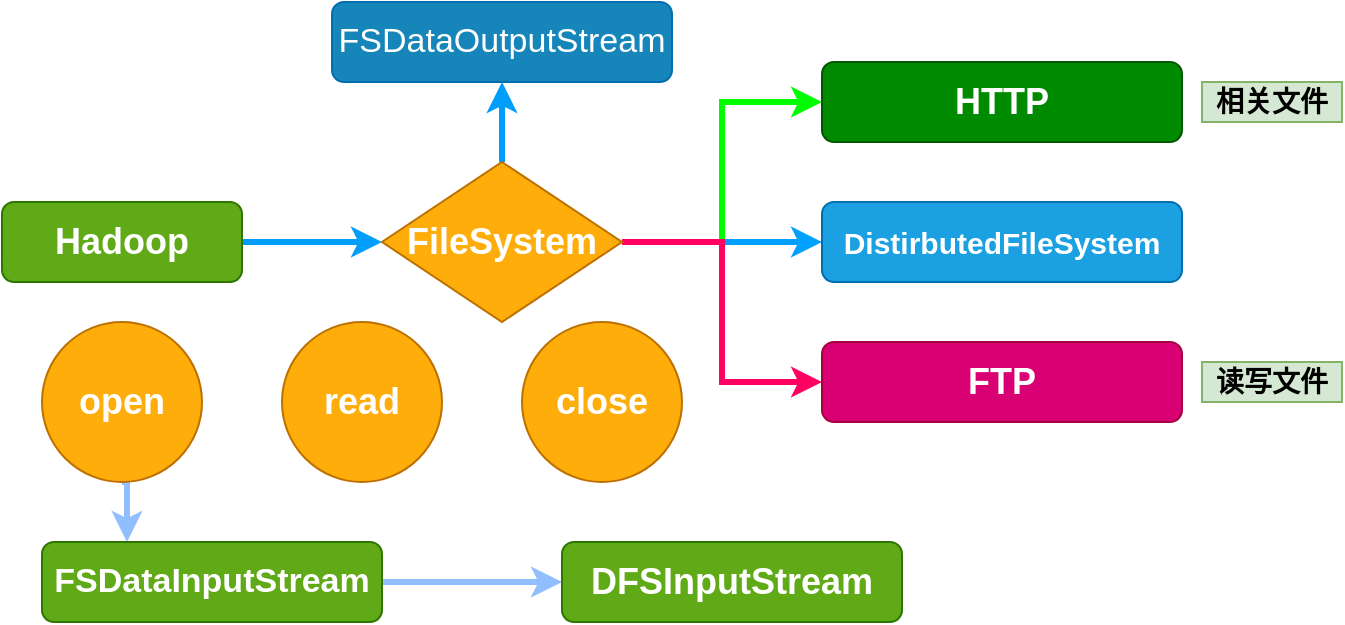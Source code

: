 <mxfile version="12.8.1" type="device"><diagram id="XdVa9MMNt-FT_B_4PNQE" name="第 1 页"><mxGraphModel dx="782" dy="499" grid="1" gridSize="10" guides="1" tooltips="1" connect="1" arrows="1" fold="1" page="1" pageScale="1" pageWidth="827" pageHeight="1169" math="0" shadow="0"><root><mxCell id="0"/><mxCell id="1" parent="0"/><mxCell id="CZNo2M5jV7-iqIgEYpgX-15" style="edgeStyle=orthogonalEdgeStyle;rounded=0;orthogonalLoop=1;jettySize=auto;html=1;exitX=1;exitY=0.5;exitDx=0;exitDy=0;entryX=0;entryY=0.5;entryDx=0;entryDy=0;strokeWidth=3;fillColor=#1ba1e2;strokeColor=#009DFA;fontStyle=1;fontSize=18;" edge="1" parent="1" source="CZNo2M5jV7-iqIgEYpgX-1" target="CZNo2M5jV7-iqIgEYpgX-2"><mxGeometry relative="1" as="geometry"/></mxCell><mxCell id="CZNo2M5jV7-iqIgEYpgX-1" value="Hadoop" style="rounded=1;whiteSpace=wrap;html=1;fillColor=#60a917;strokeColor=#2D7600;fontColor=#ffffff;fontStyle=1;fontSize=18;" vertex="1" parent="1"><mxGeometry y="100" width="120" height="40" as="geometry"/></mxCell><mxCell id="CZNo2M5jV7-iqIgEYpgX-16" style="edgeStyle=orthogonalEdgeStyle;rounded=0;orthogonalLoop=1;jettySize=auto;html=1;exitX=1;exitY=0.5;exitDx=0;exitDy=0;entryX=0;entryY=0.5;entryDx=0;entryDy=0;strokeWidth=3;fillColor=#008a00;strokeColor=#00FC00;fontStyle=1;fontSize=18;" edge="1" parent="1" source="CZNo2M5jV7-iqIgEYpgX-2" target="CZNo2M5jV7-iqIgEYpgX-3"><mxGeometry relative="1" as="geometry"/></mxCell><mxCell id="CZNo2M5jV7-iqIgEYpgX-17" style="edgeStyle=orthogonalEdgeStyle;rounded=0;orthogonalLoop=1;jettySize=auto;html=1;exitX=1;exitY=0.5;exitDx=0;exitDy=0;entryX=0;entryY=0.5;entryDx=0;entryDy=0;strokeWidth=3;fillColor=#1ba1e2;strokeColor=#00A0FF;fontStyle=1;fontSize=18;" edge="1" parent="1" source="CZNo2M5jV7-iqIgEYpgX-2" target="CZNo2M5jV7-iqIgEYpgX-4"><mxGeometry relative="1" as="geometry"/></mxCell><mxCell id="CZNo2M5jV7-iqIgEYpgX-18" style="edgeStyle=orthogonalEdgeStyle;rounded=0;orthogonalLoop=1;jettySize=auto;html=1;exitX=1;exitY=0.5;exitDx=0;exitDy=0;entryX=0;entryY=0.5;entryDx=0;entryDy=0;strokeWidth=3;fillColor=#d80073;strokeColor=#FF0063;fontStyle=1;fontSize=18;" edge="1" parent="1" source="CZNo2M5jV7-iqIgEYpgX-2" target="CZNo2M5jV7-iqIgEYpgX-6"><mxGeometry relative="1" as="geometry"/></mxCell><mxCell id="CZNo2M5jV7-iqIgEYpgX-23" style="edgeStyle=orthogonalEdgeStyle;rounded=0;orthogonalLoop=1;jettySize=auto;html=1;exitX=0.5;exitY=0;exitDx=0;exitDy=0;entryX=0.5;entryY=1;entryDx=0;entryDy=0;endArrow=classic;endFill=1;strokeColor=#009DFA;strokeWidth=3;fontSize=17;" edge="1" parent="1" source="CZNo2M5jV7-iqIgEYpgX-2" target="CZNo2M5jV7-iqIgEYpgX-22"><mxGeometry relative="1" as="geometry"/></mxCell><mxCell id="CZNo2M5jV7-iqIgEYpgX-2" value="FileSystem" style="rhombus;whiteSpace=wrap;html=1;fillColor=#FFAD0B;strokeColor=#BD7000;fontColor=#ffffff;fontStyle=1;fontSize=18;" vertex="1" parent="1"><mxGeometry x="190" y="80" width="120" height="80" as="geometry"/></mxCell><mxCell id="CZNo2M5jV7-iqIgEYpgX-3" value="HTTP" style="rounded=1;whiteSpace=wrap;html=1;fillColor=#008a00;strokeColor=#005700;fontColor=#ffffff;fontStyle=1;fontSize=18;" vertex="1" parent="1"><mxGeometry x="410" y="30" width="180" height="40" as="geometry"/></mxCell><mxCell id="CZNo2M5jV7-iqIgEYpgX-4" value="DistirbutedFileSystem" style="rounded=1;whiteSpace=wrap;html=1;fillColor=#1ba1e2;strokeColor=#006EAF;fontColor=#ffffff;fontStyle=1;fontSize=15;" vertex="1" parent="1"><mxGeometry x="410" y="100" width="180" height="40" as="geometry"/></mxCell><mxCell id="CZNo2M5jV7-iqIgEYpgX-6" value="FTP" style="rounded=1;whiteSpace=wrap;html=1;fillColor=#d80073;strokeColor=#A50040;fontColor=#ffffff;fontStyle=1;fontSize=18;" vertex="1" parent="1"><mxGeometry x="410" y="170" width="180" height="40" as="geometry"/></mxCell><mxCell id="CZNo2M5jV7-iqIgEYpgX-7" value="相关文件" style="text;html=1;strokeColor=#82b366;fillColor=#d5e8d4;align=center;verticalAlign=middle;whiteSpace=wrap;rounded=0;fontStyle=1;fontSize=14;" vertex="1" parent="1"><mxGeometry x="600" y="40" width="70" height="20" as="geometry"/></mxCell><mxCell id="CZNo2M5jV7-iqIgEYpgX-8" value="读写文件" style="text;html=1;strokeColor=#82b366;fillColor=#d5e8d4;align=center;verticalAlign=middle;whiteSpace=wrap;rounded=0;fontStyle=1;fontSize=14;" vertex="1" parent="1"><mxGeometry x="600" y="180" width="70" height="20" as="geometry"/></mxCell><mxCell id="CZNo2M5jV7-iqIgEYpgX-20" style="edgeStyle=orthogonalEdgeStyle;rounded=0;orthogonalLoop=1;jettySize=auto;html=1;exitX=0.5;exitY=1;exitDx=0;exitDy=0;entryX=0.25;entryY=0;entryDx=0;entryDy=0;endArrow=classic;endFill=1;strokeWidth=3;fillColor=#dae8fc;strokeColor=#90BEFF;fontStyle=1;fontSize=18;" edge="1" parent="1" source="CZNo2M5jV7-iqIgEYpgX-9" target="CZNo2M5jV7-iqIgEYpgX-13"><mxGeometry relative="1" as="geometry"/></mxCell><mxCell id="CZNo2M5jV7-iqIgEYpgX-9" value="open" style="ellipse;whiteSpace=wrap;html=1;aspect=fixed;fillColor=#FFAD0B;strokeColor=#BD7000;fontColor=#ffffff;fontStyle=1;fontSize=18;" vertex="1" parent="1"><mxGeometry x="20" y="160" width="80" height="80" as="geometry"/></mxCell><mxCell id="CZNo2M5jV7-iqIgEYpgX-10" value="read" style="ellipse;whiteSpace=wrap;html=1;aspect=fixed;fillColor=#FFAD0B;strokeColor=#BD7000;fontColor=#ffffff;fontStyle=1;fontSize=18;" vertex="1" parent="1"><mxGeometry x="140" y="160" width="80" height="80" as="geometry"/></mxCell><mxCell id="CZNo2M5jV7-iqIgEYpgX-12" value="close" style="ellipse;whiteSpace=wrap;html=1;aspect=fixed;fillColor=#FFAD0B;strokeColor=#BD7000;fontColor=#ffffff;fontStyle=1;fontSize=18;" vertex="1" parent="1"><mxGeometry x="260" y="160" width="80" height="80" as="geometry"/></mxCell><mxCell id="CZNo2M5jV7-iqIgEYpgX-21" style="edgeStyle=orthogonalEdgeStyle;rounded=0;orthogonalLoop=1;jettySize=auto;html=1;exitX=1;exitY=0.5;exitDx=0;exitDy=0;entryX=0;entryY=0.5;entryDx=0;entryDy=0;endArrow=classic;endFill=1;strokeWidth=3;fillColor=#dae8fc;strokeColor=#90BEFF;fontStyle=1;fontSize=18;" edge="1" parent="1" source="CZNo2M5jV7-iqIgEYpgX-13" target="CZNo2M5jV7-iqIgEYpgX-14"><mxGeometry relative="1" as="geometry"/></mxCell><mxCell id="CZNo2M5jV7-iqIgEYpgX-13" value="FSDataInputStream" style="rounded=1;whiteSpace=wrap;html=1;fillColor=#60a917;strokeColor=#2D7600;fontColor=#ffffff;fontStyle=1;fontSize=17;" vertex="1" parent="1"><mxGeometry x="20" y="270" width="170" height="40" as="geometry"/></mxCell><mxCell id="CZNo2M5jV7-iqIgEYpgX-14" value="DFSInputStream" style="rounded=1;whiteSpace=wrap;html=1;fillColor=#60a917;strokeColor=#2D7600;fontColor=#ffffff;fontStyle=1;fontSize=18;" vertex="1" parent="1"><mxGeometry x="280" y="270" width="170" height="40" as="geometry"/></mxCell><mxCell id="CZNo2M5jV7-iqIgEYpgX-22" value="FSDataOutputStream" style="rounded=1;whiteSpace=wrap;html=1;fillColor=#1685BA;fontSize=17;strokeColor=#006EAF;fontColor=#ffffff;" vertex="1" parent="1"><mxGeometry x="165" width="170" height="40" as="geometry"/></mxCell></root></mxGraphModel></diagram></mxfile>